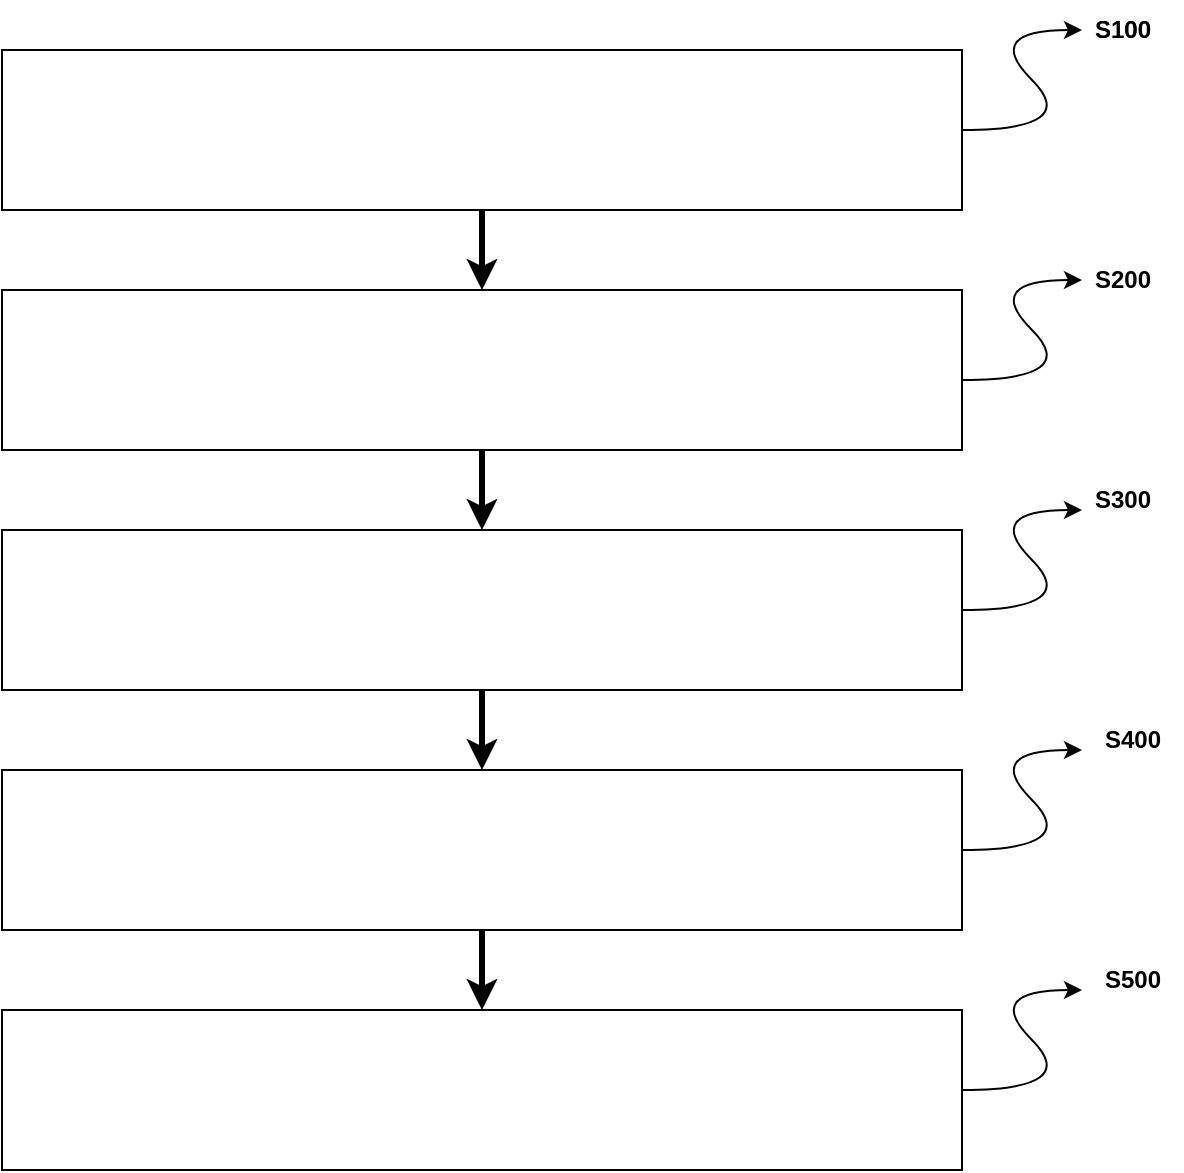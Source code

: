 <mxfile version="20.8.20" type="github">
  <diagram name="第 1 页" id="GeeEb77dweloTAw-bRXM">
    <mxGraphModel dx="1434" dy="708" grid="1" gridSize="10" guides="1" tooltips="1" connect="1" arrows="1" fold="1" page="1" pageScale="1" pageWidth="827" pageHeight="1169" math="0" shadow="0">
      <root>
        <mxCell id="0" />
        <mxCell id="1" parent="0" />
        <mxCell id="noXm-ATCnPWvdTikBei7-1" value="" style="rounded=0;whiteSpace=wrap;html=1;" vertex="1" parent="1">
          <mxGeometry x="80" y="40" width="480" height="80" as="geometry" />
        </mxCell>
        <mxCell id="noXm-ATCnPWvdTikBei7-11" value="" style="edgeStyle=orthogonalEdgeStyle;rounded=0;orthogonalLoop=1;jettySize=auto;html=1;strokeWidth=3;" edge="1" parent="1" source="noXm-ATCnPWvdTikBei7-5" target="noXm-ATCnPWvdTikBei7-6">
          <mxGeometry relative="1" as="geometry" />
        </mxCell>
        <mxCell id="noXm-ATCnPWvdTikBei7-5" value="" style="rounded=0;whiteSpace=wrap;html=1;" vertex="1" parent="1">
          <mxGeometry x="80" y="160" width="480" height="80" as="geometry" />
        </mxCell>
        <mxCell id="noXm-ATCnPWvdTikBei7-12" value="" style="edgeStyle=orthogonalEdgeStyle;rounded=0;orthogonalLoop=1;jettySize=auto;html=1;strokeWidth=3;" edge="1" parent="1" source="noXm-ATCnPWvdTikBei7-6" target="noXm-ATCnPWvdTikBei7-7">
          <mxGeometry relative="1" as="geometry" />
        </mxCell>
        <mxCell id="noXm-ATCnPWvdTikBei7-6" value="" style="rounded=0;whiteSpace=wrap;html=1;fontStyle=1" vertex="1" parent="1">
          <mxGeometry x="80" y="280" width="480" height="80" as="geometry" />
        </mxCell>
        <mxCell id="noXm-ATCnPWvdTikBei7-13" value="" style="edgeStyle=orthogonalEdgeStyle;rounded=0;orthogonalLoop=1;jettySize=auto;html=1;strokeWidth=3;" edge="1" parent="1" source="noXm-ATCnPWvdTikBei7-7" target="noXm-ATCnPWvdTikBei7-8">
          <mxGeometry relative="1" as="geometry" />
        </mxCell>
        <mxCell id="noXm-ATCnPWvdTikBei7-7" value="" style="rounded=0;whiteSpace=wrap;html=1;" vertex="1" parent="1">
          <mxGeometry x="80" y="400" width="480" height="80" as="geometry" />
        </mxCell>
        <mxCell id="noXm-ATCnPWvdTikBei7-8" value="" style="rounded=0;whiteSpace=wrap;html=1;" vertex="1" parent="1">
          <mxGeometry x="80" y="520" width="480" height="80" as="geometry" />
        </mxCell>
        <mxCell id="noXm-ATCnPWvdTikBei7-10" value="" style="endArrow=classic;html=1;rounded=0;exitX=0.5;exitY=1;exitDx=0;exitDy=0;strokeWidth=3;" edge="1" parent="1" source="noXm-ATCnPWvdTikBei7-1" target="noXm-ATCnPWvdTikBei7-5">
          <mxGeometry width="50" height="50" relative="1" as="geometry">
            <mxPoint x="270" y="390" as="sourcePoint" />
            <mxPoint x="320" y="340" as="targetPoint" />
          </mxGeometry>
        </mxCell>
        <mxCell id="noXm-ATCnPWvdTikBei7-15" value="" style="curved=1;endArrow=classic;html=1;rounded=0;strokeWidth=1;exitX=1;exitY=0.5;exitDx=0;exitDy=0;" edge="1" parent="1" source="noXm-ATCnPWvdTikBei7-1">
          <mxGeometry width="50" height="50" relative="1" as="geometry">
            <mxPoint x="570" y="80" as="sourcePoint" />
            <mxPoint x="620" y="30" as="targetPoint" />
            <Array as="points">
              <mxPoint x="620" y="80" />
              <mxPoint x="570" y="30" />
            </Array>
          </mxGeometry>
        </mxCell>
        <mxCell id="noXm-ATCnPWvdTikBei7-16" value="S100" style="text;html=1;align=center;verticalAlign=middle;resizable=0;points=[];autosize=1;strokeColor=none;fillColor=none;" vertex="1" parent="1">
          <mxGeometry x="615" y="15" width="50" height="30" as="geometry" />
        </mxCell>
        <mxCell id="noXm-ATCnPWvdTikBei7-17" value="" style="curved=1;endArrow=classic;html=1;rounded=0;strokeWidth=1;exitX=1;exitY=0.5;exitDx=0;exitDy=0;" edge="1" parent="1">
          <mxGeometry width="50" height="50" relative="1" as="geometry">
            <mxPoint x="560" y="205" as="sourcePoint" />
            <mxPoint x="620" y="155" as="targetPoint" />
            <Array as="points">
              <mxPoint x="620" y="205" />
              <mxPoint x="570" y="155" />
            </Array>
          </mxGeometry>
        </mxCell>
        <mxCell id="noXm-ATCnPWvdTikBei7-18" value="&lt;b&gt;S200&lt;/b&gt;" style="text;html=1;align=center;verticalAlign=middle;resizable=0;points=[];autosize=1;strokeColor=none;fillColor=none;" vertex="1" parent="1">
          <mxGeometry x="615" y="140" width="50" height="30" as="geometry" />
        </mxCell>
        <mxCell id="noXm-ATCnPWvdTikBei7-22" value="" style="curved=1;endArrow=classic;html=1;rounded=0;strokeWidth=1;exitX=1;exitY=0.5;exitDx=0;exitDy=0;" edge="1" parent="1">
          <mxGeometry width="50" height="50" relative="1" as="geometry">
            <mxPoint x="560" y="320" as="sourcePoint" />
            <mxPoint x="620" y="270" as="targetPoint" />
            <Array as="points">
              <mxPoint x="620" y="320" />
              <mxPoint x="570" y="270" />
            </Array>
          </mxGeometry>
        </mxCell>
        <mxCell id="noXm-ATCnPWvdTikBei7-23" value="" style="curved=1;endArrow=classic;html=1;rounded=0;strokeWidth=1;exitX=1;exitY=0.5;exitDx=0;exitDy=0;" edge="1" parent="1">
          <mxGeometry width="50" height="50" relative="1" as="geometry">
            <mxPoint x="560" y="440" as="sourcePoint" />
            <mxPoint x="620" y="390" as="targetPoint" />
            <Array as="points">
              <mxPoint x="620" y="440" />
              <mxPoint x="570" y="390" />
            </Array>
          </mxGeometry>
        </mxCell>
        <mxCell id="noXm-ATCnPWvdTikBei7-24" value="" style="curved=1;endArrow=classic;html=1;rounded=0;strokeWidth=1;exitX=1;exitY=0.5;exitDx=0;exitDy=0;" edge="1" parent="1">
          <mxGeometry width="50" height="50" relative="1" as="geometry">
            <mxPoint x="560" y="560" as="sourcePoint" />
            <mxPoint x="620" y="510" as="targetPoint" />
            <Array as="points">
              <mxPoint x="620" y="560" />
              <mxPoint x="570" y="510" />
            </Array>
          </mxGeometry>
        </mxCell>
        <mxCell id="noXm-ATCnPWvdTikBei7-25" value="&lt;b&gt;S300&lt;/b&gt;" style="text;html=1;align=center;verticalAlign=middle;resizable=0;points=[];autosize=1;strokeColor=none;fillColor=none;" vertex="1" parent="1">
          <mxGeometry x="615" y="250" width="50" height="30" as="geometry" />
        </mxCell>
        <mxCell id="noXm-ATCnPWvdTikBei7-26" value="&lt;b&gt;S400&lt;/b&gt;" style="text;html=1;align=center;verticalAlign=middle;resizable=0;points=[];autosize=1;strokeColor=none;fillColor=none;" vertex="1" parent="1">
          <mxGeometry x="620" y="370" width="50" height="30" as="geometry" />
        </mxCell>
        <mxCell id="noXm-ATCnPWvdTikBei7-27" value="&lt;b&gt;S500&lt;/b&gt;" style="text;html=1;align=center;verticalAlign=middle;resizable=0;points=[];autosize=1;strokeColor=none;fillColor=none;" vertex="1" parent="1">
          <mxGeometry x="620" y="490" width="50" height="30" as="geometry" />
        </mxCell>
        <mxCell id="noXm-ATCnPWvdTikBei7-28" value="&lt;b&gt;S100&lt;/b&gt;" style="text;html=1;align=center;verticalAlign=middle;resizable=0;points=[];autosize=1;strokeColor=none;fillColor=none;" vertex="1" parent="1">
          <mxGeometry x="615" y="15" width="50" height="30" as="geometry" />
        </mxCell>
      </root>
    </mxGraphModel>
  </diagram>
</mxfile>
